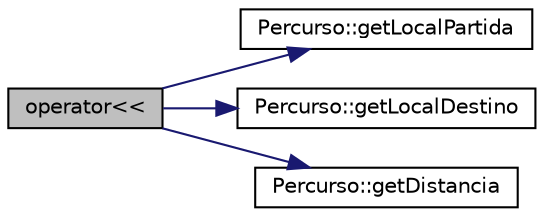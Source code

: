 digraph "operator&lt;&lt;"
{
  edge [fontname="Helvetica",fontsize="10",labelfontname="Helvetica",labelfontsize="10"];
  node [fontname="Helvetica",fontsize="10",shape=record];
  rankdir="LR";
  Node0 [label="operator\<\<",height=0.2,width=0.4,color="black", fillcolor="grey75", style="filled", fontcolor="black"];
  Node0 -> Node1 [color="midnightblue",fontsize="10",style="solid",fontname="Helvetica"];
  Node1 [label="Percurso::getLocalPartida",height=0.2,width=0.4,color="black", fillcolor="white", style="filled",URL="$class_percurso.html#aa26270337bf9c6d75449ff643abdeb66",tooltip="função para obter local de partida "];
  Node0 -> Node2 [color="midnightblue",fontsize="10",style="solid",fontname="Helvetica"];
  Node2 [label="Percurso::getLocalDestino",height=0.2,width=0.4,color="black", fillcolor="white", style="filled",URL="$class_percurso.html#a0cee57bf70cf98f81f4bdb0bfe46b9fb",tooltip="função para obter local de destino "];
  Node0 -> Node3 [color="midnightblue",fontsize="10",style="solid",fontname="Helvetica"];
  Node3 [label="Percurso::getDistancia",height=0.2,width=0.4,color="black", fillcolor="white", style="filled",URL="$class_percurso.html#a0f8920294007befff27924c4850ffb44",tooltip="função para obter distância "];
}
